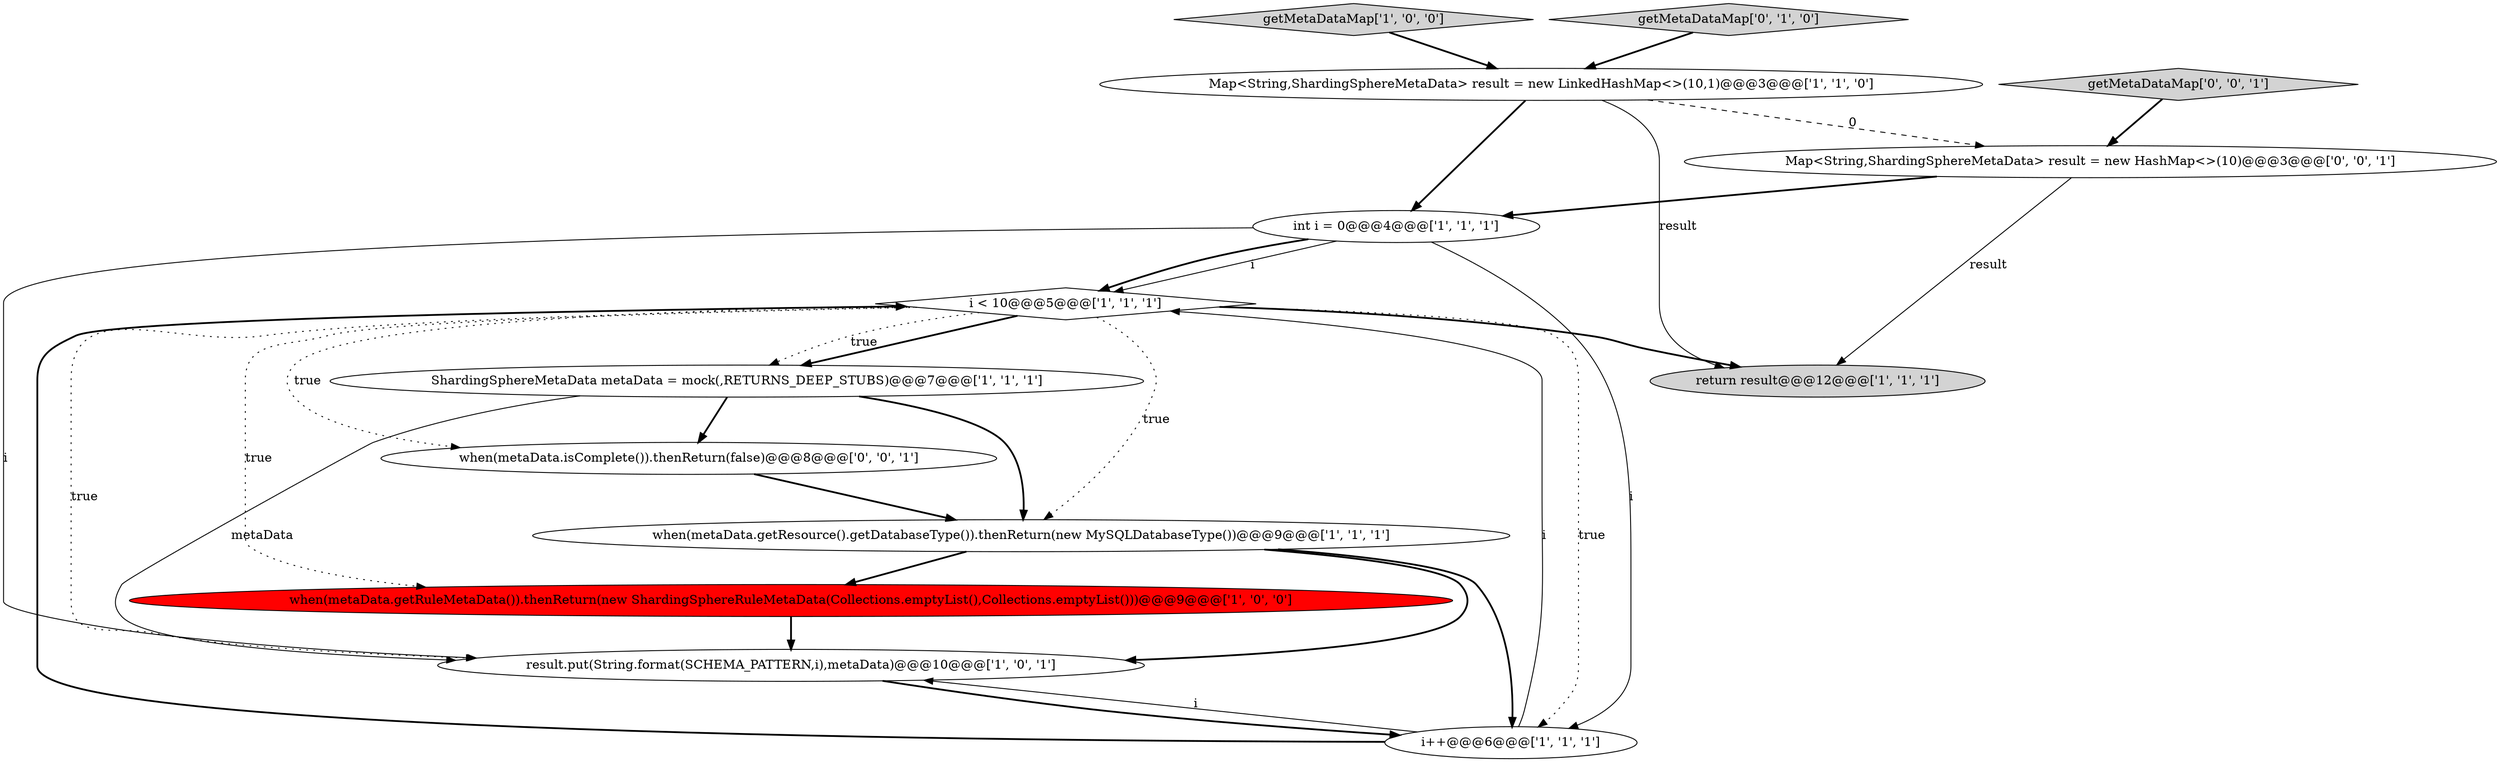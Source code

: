 digraph {
4 [style = filled, label = "int i = 0@@@4@@@['1', '1', '1']", fillcolor = white, shape = ellipse image = "AAA0AAABBB1BBB"];
8 [style = filled, label = "getMetaDataMap['1', '0', '0']", fillcolor = lightgray, shape = diamond image = "AAA0AAABBB1BBB"];
3 [style = filled, label = "when(metaData.getRuleMetaData()).thenReturn(new ShardingSphereRuleMetaData(Collections.emptyList(),Collections.emptyList()))@@@9@@@['1', '0', '0']", fillcolor = red, shape = ellipse image = "AAA1AAABBB1BBB"];
0 [style = filled, label = "Map<String,ShardingSphereMetaData> result = new LinkedHashMap<>(10,1)@@@3@@@['1', '1', '0']", fillcolor = white, shape = ellipse image = "AAA0AAABBB1BBB"];
10 [style = filled, label = "getMetaDataMap['0', '1', '0']", fillcolor = lightgray, shape = diamond image = "AAA0AAABBB2BBB"];
5 [style = filled, label = "i < 10@@@5@@@['1', '1', '1']", fillcolor = white, shape = diamond image = "AAA0AAABBB1BBB"];
9 [style = filled, label = "when(metaData.getResource().getDatabaseType()).thenReturn(new MySQLDatabaseType())@@@9@@@['1', '1', '1']", fillcolor = white, shape = ellipse image = "AAA0AAABBB1BBB"];
6 [style = filled, label = "result.put(String.format(SCHEMA_PATTERN,i),metaData)@@@10@@@['1', '0', '1']", fillcolor = white, shape = ellipse image = "AAA0AAABBB1BBB"];
2 [style = filled, label = "ShardingSphereMetaData metaData = mock(,RETURNS_DEEP_STUBS)@@@7@@@['1', '1', '1']", fillcolor = white, shape = ellipse image = "AAA0AAABBB1BBB"];
12 [style = filled, label = "Map<String,ShardingSphereMetaData> result = new HashMap<>(10)@@@3@@@['0', '0', '1']", fillcolor = white, shape = ellipse image = "AAA0AAABBB3BBB"];
13 [style = filled, label = "when(metaData.isComplete()).thenReturn(false)@@@8@@@['0', '0', '1']", fillcolor = white, shape = ellipse image = "AAA0AAABBB3BBB"];
11 [style = filled, label = "getMetaDataMap['0', '0', '1']", fillcolor = lightgray, shape = diamond image = "AAA0AAABBB3BBB"];
7 [style = filled, label = "return result@@@12@@@['1', '1', '1']", fillcolor = lightgray, shape = ellipse image = "AAA0AAABBB1BBB"];
1 [style = filled, label = "i++@@@6@@@['1', '1', '1']", fillcolor = white, shape = ellipse image = "AAA0AAABBB1BBB"];
1->5 [style = bold, label=""];
1->6 [style = solid, label="i"];
12->7 [style = solid, label="result"];
5->1 [style = dotted, label="true"];
1->5 [style = solid, label="i"];
2->6 [style = solid, label="metaData"];
4->1 [style = solid, label="i"];
5->6 [style = dotted, label="true"];
3->6 [style = bold, label=""];
11->12 [style = bold, label=""];
2->9 [style = bold, label=""];
0->12 [style = dashed, label="0"];
4->5 [style = solid, label="i"];
5->3 [style = dotted, label="true"];
9->6 [style = bold, label=""];
2->13 [style = bold, label=""];
4->6 [style = solid, label="i"];
8->0 [style = bold, label=""];
6->1 [style = bold, label=""];
5->13 [style = dotted, label="true"];
5->2 [style = bold, label=""];
12->4 [style = bold, label=""];
0->4 [style = bold, label=""];
0->7 [style = solid, label="result"];
10->0 [style = bold, label=""];
9->3 [style = bold, label=""];
5->7 [style = bold, label=""];
5->9 [style = dotted, label="true"];
13->9 [style = bold, label=""];
9->1 [style = bold, label=""];
4->5 [style = bold, label=""];
5->2 [style = dotted, label="true"];
}
